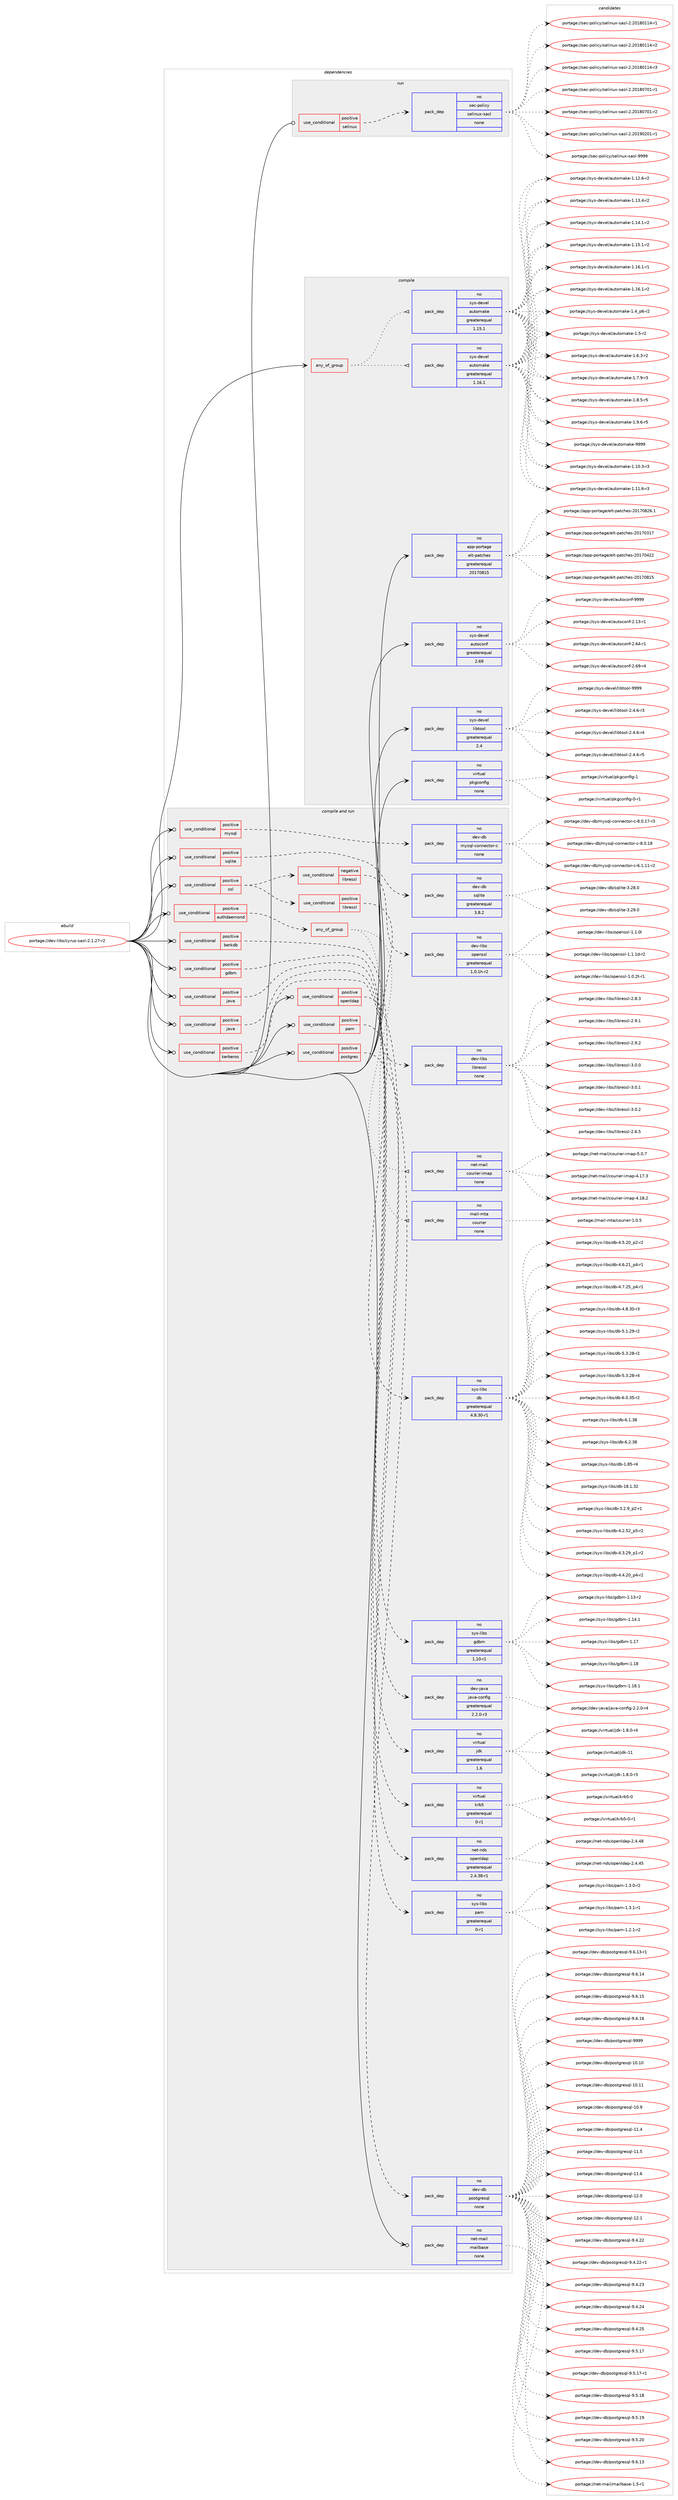digraph prolog {

# *************
# Graph options
# *************

newrank=true;
concentrate=true;
compound=true;
graph [rankdir=LR,fontname=Helvetica,fontsize=10,ranksep=1.5];#, ranksep=2.5, nodesep=0.2];
edge  [arrowhead=vee];
node  [fontname=Helvetica,fontsize=10];

# **********
# The ebuild
# **********

subgraph cluster_leftcol {
color=gray;
rank=same;
label=<<i>ebuild</i>>;
id [label="portage://dev-libs/cyrus-sasl-2.1.27-r2", color=red, width=4, href="../dev-libs/cyrus-sasl-2.1.27-r2.svg"];
}

# ****************
# The dependencies
# ****************

subgraph cluster_midcol {
color=gray;
label=<<i>dependencies</i>>;
subgraph cluster_compile {
fillcolor="#eeeeee";
style=filled;
label=<<i>compile</i>>;
subgraph any2845 {
dependency98266 [label=<<TABLE BORDER="0" CELLBORDER="1" CELLSPACING="0" CELLPADDING="4"><TR><TD CELLPADDING="10">any_of_group</TD></TR></TABLE>>, shape=none, color=red];subgraph pack74829 {
dependency98267 [label=<<TABLE BORDER="0" CELLBORDER="1" CELLSPACING="0" CELLPADDING="4" WIDTH="220"><TR><TD ROWSPAN="6" CELLPADDING="30">pack_dep</TD></TR><TR><TD WIDTH="110">no</TD></TR><TR><TD>sys-devel</TD></TR><TR><TD>automake</TD></TR><TR><TD>greaterequal</TD></TR><TR><TD>1.16.1</TD></TR></TABLE>>, shape=none, color=blue];
}
dependency98266:e -> dependency98267:w [weight=20,style="dotted",arrowhead="oinv"];
subgraph pack74830 {
dependency98268 [label=<<TABLE BORDER="0" CELLBORDER="1" CELLSPACING="0" CELLPADDING="4" WIDTH="220"><TR><TD ROWSPAN="6" CELLPADDING="30">pack_dep</TD></TR><TR><TD WIDTH="110">no</TD></TR><TR><TD>sys-devel</TD></TR><TR><TD>automake</TD></TR><TR><TD>greaterequal</TD></TR><TR><TD>1.15.1</TD></TR></TABLE>>, shape=none, color=blue];
}
dependency98266:e -> dependency98268:w [weight=20,style="dotted",arrowhead="oinv"];
}
id:e -> dependency98266:w [weight=20,style="solid",arrowhead="vee"];
subgraph pack74831 {
dependency98269 [label=<<TABLE BORDER="0" CELLBORDER="1" CELLSPACING="0" CELLPADDING="4" WIDTH="220"><TR><TD ROWSPAN="6" CELLPADDING="30">pack_dep</TD></TR><TR><TD WIDTH="110">no</TD></TR><TR><TD>app-portage</TD></TR><TR><TD>elt-patches</TD></TR><TR><TD>greaterequal</TD></TR><TR><TD>20170815</TD></TR></TABLE>>, shape=none, color=blue];
}
id:e -> dependency98269:w [weight=20,style="solid",arrowhead="vee"];
subgraph pack74832 {
dependency98270 [label=<<TABLE BORDER="0" CELLBORDER="1" CELLSPACING="0" CELLPADDING="4" WIDTH="220"><TR><TD ROWSPAN="6" CELLPADDING="30">pack_dep</TD></TR><TR><TD WIDTH="110">no</TD></TR><TR><TD>sys-devel</TD></TR><TR><TD>autoconf</TD></TR><TR><TD>greaterequal</TD></TR><TR><TD>2.69</TD></TR></TABLE>>, shape=none, color=blue];
}
id:e -> dependency98270:w [weight=20,style="solid",arrowhead="vee"];
subgraph pack74833 {
dependency98271 [label=<<TABLE BORDER="0" CELLBORDER="1" CELLSPACING="0" CELLPADDING="4" WIDTH="220"><TR><TD ROWSPAN="6" CELLPADDING="30">pack_dep</TD></TR><TR><TD WIDTH="110">no</TD></TR><TR><TD>sys-devel</TD></TR><TR><TD>libtool</TD></TR><TR><TD>greaterequal</TD></TR><TR><TD>2.4</TD></TR></TABLE>>, shape=none, color=blue];
}
id:e -> dependency98271:w [weight=20,style="solid",arrowhead="vee"];
subgraph pack74834 {
dependency98272 [label=<<TABLE BORDER="0" CELLBORDER="1" CELLSPACING="0" CELLPADDING="4" WIDTH="220"><TR><TD ROWSPAN="6" CELLPADDING="30">pack_dep</TD></TR><TR><TD WIDTH="110">no</TD></TR><TR><TD>virtual</TD></TR><TR><TD>pkgconfig</TD></TR><TR><TD>none</TD></TR><TR><TD></TD></TR></TABLE>>, shape=none, color=blue];
}
id:e -> dependency98272:w [weight=20,style="solid",arrowhead="vee"];
}
subgraph cluster_compileandrun {
fillcolor="#eeeeee";
style=filled;
label=<<i>compile and run</i>>;
subgraph cond20533 {
dependency98273 [label=<<TABLE BORDER="0" CELLBORDER="1" CELLSPACING="0" CELLPADDING="4"><TR><TD ROWSPAN="3" CELLPADDING="10">use_conditional</TD></TR><TR><TD>positive</TD></TR><TR><TD>authdaemond</TD></TR></TABLE>>, shape=none, color=red];
subgraph any2846 {
dependency98274 [label=<<TABLE BORDER="0" CELLBORDER="1" CELLSPACING="0" CELLPADDING="4"><TR><TD CELLPADDING="10">any_of_group</TD></TR></TABLE>>, shape=none, color=red];subgraph pack74835 {
dependency98275 [label=<<TABLE BORDER="0" CELLBORDER="1" CELLSPACING="0" CELLPADDING="4" WIDTH="220"><TR><TD ROWSPAN="6" CELLPADDING="30">pack_dep</TD></TR><TR><TD WIDTH="110">no</TD></TR><TR><TD>net-mail</TD></TR><TR><TD>courier-imap</TD></TR><TR><TD>none</TD></TR><TR><TD></TD></TR></TABLE>>, shape=none, color=blue];
}
dependency98274:e -> dependency98275:w [weight=20,style="dotted",arrowhead="oinv"];
subgraph pack74836 {
dependency98276 [label=<<TABLE BORDER="0" CELLBORDER="1" CELLSPACING="0" CELLPADDING="4" WIDTH="220"><TR><TD ROWSPAN="6" CELLPADDING="30">pack_dep</TD></TR><TR><TD WIDTH="110">no</TD></TR><TR><TD>mail-mta</TD></TR><TR><TD>courier</TD></TR><TR><TD>none</TD></TR><TR><TD></TD></TR></TABLE>>, shape=none, color=blue];
}
dependency98274:e -> dependency98276:w [weight=20,style="dotted",arrowhead="oinv"];
}
dependency98273:e -> dependency98274:w [weight=20,style="dashed",arrowhead="vee"];
}
id:e -> dependency98273:w [weight=20,style="solid",arrowhead="odotvee"];
subgraph cond20534 {
dependency98277 [label=<<TABLE BORDER="0" CELLBORDER="1" CELLSPACING="0" CELLPADDING="4"><TR><TD ROWSPAN="3" CELLPADDING="10">use_conditional</TD></TR><TR><TD>positive</TD></TR><TR><TD>berkdb</TD></TR></TABLE>>, shape=none, color=red];
subgraph pack74837 {
dependency98278 [label=<<TABLE BORDER="0" CELLBORDER="1" CELLSPACING="0" CELLPADDING="4" WIDTH="220"><TR><TD ROWSPAN="6" CELLPADDING="30">pack_dep</TD></TR><TR><TD WIDTH="110">no</TD></TR><TR><TD>sys-libs</TD></TR><TR><TD>db</TD></TR><TR><TD>greaterequal</TD></TR><TR><TD>4.8.30-r1</TD></TR></TABLE>>, shape=none, color=blue];
}
dependency98277:e -> dependency98278:w [weight=20,style="dashed",arrowhead="vee"];
}
id:e -> dependency98277:w [weight=20,style="solid",arrowhead="odotvee"];
subgraph cond20535 {
dependency98279 [label=<<TABLE BORDER="0" CELLBORDER="1" CELLSPACING="0" CELLPADDING="4"><TR><TD ROWSPAN="3" CELLPADDING="10">use_conditional</TD></TR><TR><TD>positive</TD></TR><TR><TD>gdbm</TD></TR></TABLE>>, shape=none, color=red];
subgraph pack74838 {
dependency98280 [label=<<TABLE BORDER="0" CELLBORDER="1" CELLSPACING="0" CELLPADDING="4" WIDTH="220"><TR><TD ROWSPAN="6" CELLPADDING="30">pack_dep</TD></TR><TR><TD WIDTH="110">no</TD></TR><TR><TD>sys-libs</TD></TR><TR><TD>gdbm</TD></TR><TR><TD>greaterequal</TD></TR><TR><TD>1.10-r1</TD></TR></TABLE>>, shape=none, color=blue];
}
dependency98279:e -> dependency98280:w [weight=20,style="dashed",arrowhead="vee"];
}
id:e -> dependency98279:w [weight=20,style="solid",arrowhead="odotvee"];
subgraph cond20536 {
dependency98281 [label=<<TABLE BORDER="0" CELLBORDER="1" CELLSPACING="0" CELLPADDING="4"><TR><TD ROWSPAN="3" CELLPADDING="10">use_conditional</TD></TR><TR><TD>positive</TD></TR><TR><TD>java</TD></TR></TABLE>>, shape=none, color=red];
subgraph pack74839 {
dependency98282 [label=<<TABLE BORDER="0" CELLBORDER="1" CELLSPACING="0" CELLPADDING="4" WIDTH="220"><TR><TD ROWSPAN="6" CELLPADDING="30">pack_dep</TD></TR><TR><TD WIDTH="110">no</TD></TR><TR><TD>dev-java</TD></TR><TR><TD>java-config</TD></TR><TR><TD>greaterequal</TD></TR><TR><TD>2.2.0-r3</TD></TR></TABLE>>, shape=none, color=blue];
}
dependency98281:e -> dependency98282:w [weight=20,style="dashed",arrowhead="vee"];
}
id:e -> dependency98281:w [weight=20,style="solid",arrowhead="odotvee"];
subgraph cond20537 {
dependency98283 [label=<<TABLE BORDER="0" CELLBORDER="1" CELLSPACING="0" CELLPADDING="4"><TR><TD ROWSPAN="3" CELLPADDING="10">use_conditional</TD></TR><TR><TD>positive</TD></TR><TR><TD>java</TD></TR></TABLE>>, shape=none, color=red];
subgraph pack74840 {
dependency98284 [label=<<TABLE BORDER="0" CELLBORDER="1" CELLSPACING="0" CELLPADDING="4" WIDTH="220"><TR><TD ROWSPAN="6" CELLPADDING="30">pack_dep</TD></TR><TR><TD WIDTH="110">no</TD></TR><TR><TD>virtual</TD></TR><TR><TD>jdk</TD></TR><TR><TD>greaterequal</TD></TR><TR><TD>1.6</TD></TR></TABLE>>, shape=none, color=blue];
}
dependency98283:e -> dependency98284:w [weight=20,style="dashed",arrowhead="vee"];
}
id:e -> dependency98283:w [weight=20,style="solid",arrowhead="odotvee"];
subgraph cond20538 {
dependency98285 [label=<<TABLE BORDER="0" CELLBORDER="1" CELLSPACING="0" CELLPADDING="4"><TR><TD ROWSPAN="3" CELLPADDING="10">use_conditional</TD></TR><TR><TD>positive</TD></TR><TR><TD>kerberos</TD></TR></TABLE>>, shape=none, color=red];
subgraph pack74841 {
dependency98286 [label=<<TABLE BORDER="0" CELLBORDER="1" CELLSPACING="0" CELLPADDING="4" WIDTH="220"><TR><TD ROWSPAN="6" CELLPADDING="30">pack_dep</TD></TR><TR><TD WIDTH="110">no</TD></TR><TR><TD>virtual</TD></TR><TR><TD>krb5</TD></TR><TR><TD>greaterequal</TD></TR><TR><TD>0-r1</TD></TR></TABLE>>, shape=none, color=blue];
}
dependency98285:e -> dependency98286:w [weight=20,style="dashed",arrowhead="vee"];
}
id:e -> dependency98285:w [weight=20,style="solid",arrowhead="odotvee"];
subgraph cond20539 {
dependency98287 [label=<<TABLE BORDER="0" CELLBORDER="1" CELLSPACING="0" CELLPADDING="4"><TR><TD ROWSPAN="3" CELLPADDING="10">use_conditional</TD></TR><TR><TD>positive</TD></TR><TR><TD>mysql</TD></TR></TABLE>>, shape=none, color=red];
subgraph pack74842 {
dependency98288 [label=<<TABLE BORDER="0" CELLBORDER="1" CELLSPACING="0" CELLPADDING="4" WIDTH="220"><TR><TD ROWSPAN="6" CELLPADDING="30">pack_dep</TD></TR><TR><TD WIDTH="110">no</TD></TR><TR><TD>dev-db</TD></TR><TR><TD>mysql-connector-c</TD></TR><TR><TD>none</TD></TR><TR><TD></TD></TR></TABLE>>, shape=none, color=blue];
}
dependency98287:e -> dependency98288:w [weight=20,style="dashed",arrowhead="vee"];
}
id:e -> dependency98287:w [weight=20,style="solid",arrowhead="odotvee"];
subgraph cond20540 {
dependency98289 [label=<<TABLE BORDER="0" CELLBORDER="1" CELLSPACING="0" CELLPADDING="4"><TR><TD ROWSPAN="3" CELLPADDING="10">use_conditional</TD></TR><TR><TD>positive</TD></TR><TR><TD>openldap</TD></TR></TABLE>>, shape=none, color=red];
subgraph pack74843 {
dependency98290 [label=<<TABLE BORDER="0" CELLBORDER="1" CELLSPACING="0" CELLPADDING="4" WIDTH="220"><TR><TD ROWSPAN="6" CELLPADDING="30">pack_dep</TD></TR><TR><TD WIDTH="110">no</TD></TR><TR><TD>net-nds</TD></TR><TR><TD>openldap</TD></TR><TR><TD>greaterequal</TD></TR><TR><TD>2.4.38-r1</TD></TR></TABLE>>, shape=none, color=blue];
}
dependency98289:e -> dependency98290:w [weight=20,style="dashed",arrowhead="vee"];
}
id:e -> dependency98289:w [weight=20,style="solid",arrowhead="odotvee"];
subgraph cond20541 {
dependency98291 [label=<<TABLE BORDER="0" CELLBORDER="1" CELLSPACING="0" CELLPADDING="4"><TR><TD ROWSPAN="3" CELLPADDING="10">use_conditional</TD></TR><TR><TD>positive</TD></TR><TR><TD>pam</TD></TR></TABLE>>, shape=none, color=red];
subgraph pack74844 {
dependency98292 [label=<<TABLE BORDER="0" CELLBORDER="1" CELLSPACING="0" CELLPADDING="4" WIDTH="220"><TR><TD ROWSPAN="6" CELLPADDING="30">pack_dep</TD></TR><TR><TD WIDTH="110">no</TD></TR><TR><TD>sys-libs</TD></TR><TR><TD>pam</TD></TR><TR><TD>greaterequal</TD></TR><TR><TD>0-r1</TD></TR></TABLE>>, shape=none, color=blue];
}
dependency98291:e -> dependency98292:w [weight=20,style="dashed",arrowhead="vee"];
}
id:e -> dependency98291:w [weight=20,style="solid",arrowhead="odotvee"];
subgraph cond20542 {
dependency98293 [label=<<TABLE BORDER="0" CELLBORDER="1" CELLSPACING="0" CELLPADDING="4"><TR><TD ROWSPAN="3" CELLPADDING="10">use_conditional</TD></TR><TR><TD>positive</TD></TR><TR><TD>postgres</TD></TR></TABLE>>, shape=none, color=red];
subgraph pack74845 {
dependency98294 [label=<<TABLE BORDER="0" CELLBORDER="1" CELLSPACING="0" CELLPADDING="4" WIDTH="220"><TR><TD ROWSPAN="6" CELLPADDING="30">pack_dep</TD></TR><TR><TD WIDTH="110">no</TD></TR><TR><TD>dev-db</TD></TR><TR><TD>postgresql</TD></TR><TR><TD>none</TD></TR><TR><TD></TD></TR></TABLE>>, shape=none, color=blue];
}
dependency98293:e -> dependency98294:w [weight=20,style="dashed",arrowhead="vee"];
}
id:e -> dependency98293:w [weight=20,style="solid",arrowhead="odotvee"];
subgraph cond20543 {
dependency98295 [label=<<TABLE BORDER="0" CELLBORDER="1" CELLSPACING="0" CELLPADDING="4"><TR><TD ROWSPAN="3" CELLPADDING="10">use_conditional</TD></TR><TR><TD>positive</TD></TR><TR><TD>sqlite</TD></TR></TABLE>>, shape=none, color=red];
subgraph pack74846 {
dependency98296 [label=<<TABLE BORDER="0" CELLBORDER="1" CELLSPACING="0" CELLPADDING="4" WIDTH="220"><TR><TD ROWSPAN="6" CELLPADDING="30">pack_dep</TD></TR><TR><TD WIDTH="110">no</TD></TR><TR><TD>dev-db</TD></TR><TR><TD>sqlite</TD></TR><TR><TD>greaterequal</TD></TR><TR><TD>3.8.2</TD></TR></TABLE>>, shape=none, color=blue];
}
dependency98295:e -> dependency98296:w [weight=20,style="dashed",arrowhead="vee"];
}
id:e -> dependency98295:w [weight=20,style="solid",arrowhead="odotvee"];
subgraph cond20544 {
dependency98297 [label=<<TABLE BORDER="0" CELLBORDER="1" CELLSPACING="0" CELLPADDING="4"><TR><TD ROWSPAN="3" CELLPADDING="10">use_conditional</TD></TR><TR><TD>positive</TD></TR><TR><TD>ssl</TD></TR></TABLE>>, shape=none, color=red];
subgraph cond20545 {
dependency98298 [label=<<TABLE BORDER="0" CELLBORDER="1" CELLSPACING="0" CELLPADDING="4"><TR><TD ROWSPAN="3" CELLPADDING="10">use_conditional</TD></TR><TR><TD>negative</TD></TR><TR><TD>libressl</TD></TR></TABLE>>, shape=none, color=red];
subgraph pack74847 {
dependency98299 [label=<<TABLE BORDER="0" CELLBORDER="1" CELLSPACING="0" CELLPADDING="4" WIDTH="220"><TR><TD ROWSPAN="6" CELLPADDING="30">pack_dep</TD></TR><TR><TD WIDTH="110">no</TD></TR><TR><TD>dev-libs</TD></TR><TR><TD>openssl</TD></TR><TR><TD>greaterequal</TD></TR><TR><TD>1.0.1h-r2</TD></TR></TABLE>>, shape=none, color=blue];
}
dependency98298:e -> dependency98299:w [weight=20,style="dashed",arrowhead="vee"];
}
dependency98297:e -> dependency98298:w [weight=20,style="dashed",arrowhead="vee"];
subgraph cond20546 {
dependency98300 [label=<<TABLE BORDER="0" CELLBORDER="1" CELLSPACING="0" CELLPADDING="4"><TR><TD ROWSPAN="3" CELLPADDING="10">use_conditional</TD></TR><TR><TD>positive</TD></TR><TR><TD>libressl</TD></TR></TABLE>>, shape=none, color=red];
subgraph pack74848 {
dependency98301 [label=<<TABLE BORDER="0" CELLBORDER="1" CELLSPACING="0" CELLPADDING="4" WIDTH="220"><TR><TD ROWSPAN="6" CELLPADDING="30">pack_dep</TD></TR><TR><TD WIDTH="110">no</TD></TR><TR><TD>dev-libs</TD></TR><TR><TD>libressl</TD></TR><TR><TD>none</TD></TR><TR><TD></TD></TR></TABLE>>, shape=none, color=blue];
}
dependency98300:e -> dependency98301:w [weight=20,style="dashed",arrowhead="vee"];
}
dependency98297:e -> dependency98300:w [weight=20,style="dashed",arrowhead="vee"];
}
id:e -> dependency98297:w [weight=20,style="solid",arrowhead="odotvee"];
subgraph pack74849 {
dependency98302 [label=<<TABLE BORDER="0" CELLBORDER="1" CELLSPACING="0" CELLPADDING="4" WIDTH="220"><TR><TD ROWSPAN="6" CELLPADDING="30">pack_dep</TD></TR><TR><TD WIDTH="110">no</TD></TR><TR><TD>net-mail</TD></TR><TR><TD>mailbase</TD></TR><TR><TD>none</TD></TR><TR><TD></TD></TR></TABLE>>, shape=none, color=blue];
}
id:e -> dependency98302:w [weight=20,style="solid",arrowhead="odotvee"];
}
subgraph cluster_run {
fillcolor="#eeeeee";
style=filled;
label=<<i>run</i>>;
subgraph cond20547 {
dependency98303 [label=<<TABLE BORDER="0" CELLBORDER="1" CELLSPACING="0" CELLPADDING="4"><TR><TD ROWSPAN="3" CELLPADDING="10">use_conditional</TD></TR><TR><TD>positive</TD></TR><TR><TD>selinux</TD></TR></TABLE>>, shape=none, color=red];
subgraph pack74850 {
dependency98304 [label=<<TABLE BORDER="0" CELLBORDER="1" CELLSPACING="0" CELLPADDING="4" WIDTH="220"><TR><TD ROWSPAN="6" CELLPADDING="30">pack_dep</TD></TR><TR><TD WIDTH="110">no</TD></TR><TR><TD>sec-policy</TD></TR><TR><TD>selinux-sasl</TD></TR><TR><TD>none</TD></TR><TR><TD></TD></TR></TABLE>>, shape=none, color=blue];
}
dependency98303:e -> dependency98304:w [weight=20,style="dashed",arrowhead="vee"];
}
id:e -> dependency98303:w [weight=20,style="solid",arrowhead="odot"];
}
}

# **************
# The candidates
# **************

subgraph cluster_choices {
rank=same;
color=gray;
label=<<i>candidates</i>>;

subgraph choice74829 {
color=black;
nodesep=1;
choiceportage11512111545100101118101108479711711611110997107101454946494846514511451 [label="portage://sys-devel/automake-1.10.3-r3", color=red, width=4,href="../sys-devel/automake-1.10.3-r3.svg"];
choiceportage11512111545100101118101108479711711611110997107101454946494946544511451 [label="portage://sys-devel/automake-1.11.6-r3", color=red, width=4,href="../sys-devel/automake-1.11.6-r3.svg"];
choiceportage11512111545100101118101108479711711611110997107101454946495046544511450 [label="portage://sys-devel/automake-1.12.6-r2", color=red, width=4,href="../sys-devel/automake-1.12.6-r2.svg"];
choiceportage11512111545100101118101108479711711611110997107101454946495146524511450 [label="portage://sys-devel/automake-1.13.4-r2", color=red, width=4,href="../sys-devel/automake-1.13.4-r2.svg"];
choiceportage11512111545100101118101108479711711611110997107101454946495246494511450 [label="portage://sys-devel/automake-1.14.1-r2", color=red, width=4,href="../sys-devel/automake-1.14.1-r2.svg"];
choiceportage11512111545100101118101108479711711611110997107101454946495346494511450 [label="portage://sys-devel/automake-1.15.1-r2", color=red, width=4,href="../sys-devel/automake-1.15.1-r2.svg"];
choiceportage11512111545100101118101108479711711611110997107101454946495446494511449 [label="portage://sys-devel/automake-1.16.1-r1", color=red, width=4,href="../sys-devel/automake-1.16.1-r1.svg"];
choiceportage11512111545100101118101108479711711611110997107101454946495446494511450 [label="portage://sys-devel/automake-1.16.1-r2", color=red, width=4,href="../sys-devel/automake-1.16.1-r2.svg"];
choiceportage115121115451001011181011084797117116111109971071014549465295112544511450 [label="portage://sys-devel/automake-1.4_p6-r2", color=red, width=4,href="../sys-devel/automake-1.4_p6-r2.svg"];
choiceportage11512111545100101118101108479711711611110997107101454946534511450 [label="portage://sys-devel/automake-1.5-r2", color=red, width=4,href="../sys-devel/automake-1.5-r2.svg"];
choiceportage115121115451001011181011084797117116111109971071014549465446514511450 [label="portage://sys-devel/automake-1.6.3-r2", color=red, width=4,href="../sys-devel/automake-1.6.3-r2.svg"];
choiceportage115121115451001011181011084797117116111109971071014549465546574511451 [label="portage://sys-devel/automake-1.7.9-r3", color=red, width=4,href="../sys-devel/automake-1.7.9-r3.svg"];
choiceportage115121115451001011181011084797117116111109971071014549465646534511453 [label="portage://sys-devel/automake-1.8.5-r5", color=red, width=4,href="../sys-devel/automake-1.8.5-r5.svg"];
choiceportage115121115451001011181011084797117116111109971071014549465746544511453 [label="portage://sys-devel/automake-1.9.6-r5", color=red, width=4,href="../sys-devel/automake-1.9.6-r5.svg"];
choiceportage115121115451001011181011084797117116111109971071014557575757 [label="portage://sys-devel/automake-9999", color=red, width=4,href="../sys-devel/automake-9999.svg"];
dependency98267:e -> choiceportage11512111545100101118101108479711711611110997107101454946494846514511451:w [style=dotted,weight="100"];
dependency98267:e -> choiceportage11512111545100101118101108479711711611110997107101454946494946544511451:w [style=dotted,weight="100"];
dependency98267:e -> choiceportage11512111545100101118101108479711711611110997107101454946495046544511450:w [style=dotted,weight="100"];
dependency98267:e -> choiceportage11512111545100101118101108479711711611110997107101454946495146524511450:w [style=dotted,weight="100"];
dependency98267:e -> choiceportage11512111545100101118101108479711711611110997107101454946495246494511450:w [style=dotted,weight="100"];
dependency98267:e -> choiceportage11512111545100101118101108479711711611110997107101454946495346494511450:w [style=dotted,weight="100"];
dependency98267:e -> choiceportage11512111545100101118101108479711711611110997107101454946495446494511449:w [style=dotted,weight="100"];
dependency98267:e -> choiceportage11512111545100101118101108479711711611110997107101454946495446494511450:w [style=dotted,weight="100"];
dependency98267:e -> choiceportage115121115451001011181011084797117116111109971071014549465295112544511450:w [style=dotted,weight="100"];
dependency98267:e -> choiceportage11512111545100101118101108479711711611110997107101454946534511450:w [style=dotted,weight="100"];
dependency98267:e -> choiceportage115121115451001011181011084797117116111109971071014549465446514511450:w [style=dotted,weight="100"];
dependency98267:e -> choiceportage115121115451001011181011084797117116111109971071014549465546574511451:w [style=dotted,weight="100"];
dependency98267:e -> choiceportage115121115451001011181011084797117116111109971071014549465646534511453:w [style=dotted,weight="100"];
dependency98267:e -> choiceportage115121115451001011181011084797117116111109971071014549465746544511453:w [style=dotted,weight="100"];
dependency98267:e -> choiceportage115121115451001011181011084797117116111109971071014557575757:w [style=dotted,weight="100"];
}
subgraph choice74830 {
color=black;
nodesep=1;
choiceportage11512111545100101118101108479711711611110997107101454946494846514511451 [label="portage://sys-devel/automake-1.10.3-r3", color=red, width=4,href="../sys-devel/automake-1.10.3-r3.svg"];
choiceportage11512111545100101118101108479711711611110997107101454946494946544511451 [label="portage://sys-devel/automake-1.11.6-r3", color=red, width=4,href="../sys-devel/automake-1.11.6-r3.svg"];
choiceportage11512111545100101118101108479711711611110997107101454946495046544511450 [label="portage://sys-devel/automake-1.12.6-r2", color=red, width=4,href="../sys-devel/automake-1.12.6-r2.svg"];
choiceportage11512111545100101118101108479711711611110997107101454946495146524511450 [label="portage://sys-devel/automake-1.13.4-r2", color=red, width=4,href="../sys-devel/automake-1.13.4-r2.svg"];
choiceportage11512111545100101118101108479711711611110997107101454946495246494511450 [label="portage://sys-devel/automake-1.14.1-r2", color=red, width=4,href="../sys-devel/automake-1.14.1-r2.svg"];
choiceportage11512111545100101118101108479711711611110997107101454946495346494511450 [label="portage://sys-devel/automake-1.15.1-r2", color=red, width=4,href="../sys-devel/automake-1.15.1-r2.svg"];
choiceportage11512111545100101118101108479711711611110997107101454946495446494511449 [label="portage://sys-devel/automake-1.16.1-r1", color=red, width=4,href="../sys-devel/automake-1.16.1-r1.svg"];
choiceportage11512111545100101118101108479711711611110997107101454946495446494511450 [label="portage://sys-devel/automake-1.16.1-r2", color=red, width=4,href="../sys-devel/automake-1.16.1-r2.svg"];
choiceportage115121115451001011181011084797117116111109971071014549465295112544511450 [label="portage://sys-devel/automake-1.4_p6-r2", color=red, width=4,href="../sys-devel/automake-1.4_p6-r2.svg"];
choiceportage11512111545100101118101108479711711611110997107101454946534511450 [label="portage://sys-devel/automake-1.5-r2", color=red, width=4,href="../sys-devel/automake-1.5-r2.svg"];
choiceportage115121115451001011181011084797117116111109971071014549465446514511450 [label="portage://sys-devel/automake-1.6.3-r2", color=red, width=4,href="../sys-devel/automake-1.6.3-r2.svg"];
choiceportage115121115451001011181011084797117116111109971071014549465546574511451 [label="portage://sys-devel/automake-1.7.9-r3", color=red, width=4,href="../sys-devel/automake-1.7.9-r3.svg"];
choiceportage115121115451001011181011084797117116111109971071014549465646534511453 [label="portage://sys-devel/automake-1.8.5-r5", color=red, width=4,href="../sys-devel/automake-1.8.5-r5.svg"];
choiceportage115121115451001011181011084797117116111109971071014549465746544511453 [label="portage://sys-devel/automake-1.9.6-r5", color=red, width=4,href="../sys-devel/automake-1.9.6-r5.svg"];
choiceportage115121115451001011181011084797117116111109971071014557575757 [label="portage://sys-devel/automake-9999", color=red, width=4,href="../sys-devel/automake-9999.svg"];
dependency98268:e -> choiceportage11512111545100101118101108479711711611110997107101454946494846514511451:w [style=dotted,weight="100"];
dependency98268:e -> choiceportage11512111545100101118101108479711711611110997107101454946494946544511451:w [style=dotted,weight="100"];
dependency98268:e -> choiceportage11512111545100101118101108479711711611110997107101454946495046544511450:w [style=dotted,weight="100"];
dependency98268:e -> choiceportage11512111545100101118101108479711711611110997107101454946495146524511450:w [style=dotted,weight="100"];
dependency98268:e -> choiceportage11512111545100101118101108479711711611110997107101454946495246494511450:w [style=dotted,weight="100"];
dependency98268:e -> choiceportage11512111545100101118101108479711711611110997107101454946495346494511450:w [style=dotted,weight="100"];
dependency98268:e -> choiceportage11512111545100101118101108479711711611110997107101454946495446494511449:w [style=dotted,weight="100"];
dependency98268:e -> choiceportage11512111545100101118101108479711711611110997107101454946495446494511450:w [style=dotted,weight="100"];
dependency98268:e -> choiceportage115121115451001011181011084797117116111109971071014549465295112544511450:w [style=dotted,weight="100"];
dependency98268:e -> choiceportage11512111545100101118101108479711711611110997107101454946534511450:w [style=dotted,weight="100"];
dependency98268:e -> choiceportage115121115451001011181011084797117116111109971071014549465446514511450:w [style=dotted,weight="100"];
dependency98268:e -> choiceportage115121115451001011181011084797117116111109971071014549465546574511451:w [style=dotted,weight="100"];
dependency98268:e -> choiceportage115121115451001011181011084797117116111109971071014549465646534511453:w [style=dotted,weight="100"];
dependency98268:e -> choiceportage115121115451001011181011084797117116111109971071014549465746544511453:w [style=dotted,weight="100"];
dependency98268:e -> choiceportage115121115451001011181011084797117116111109971071014557575757:w [style=dotted,weight="100"];
}
subgraph choice74831 {
color=black;
nodesep=1;
choiceportage97112112451121111141169710310147101108116451129711699104101115455048495548514955 [label="portage://app-portage/elt-patches-20170317", color=red, width=4,href="../app-portage/elt-patches-20170317.svg"];
choiceportage97112112451121111141169710310147101108116451129711699104101115455048495548525050 [label="portage://app-portage/elt-patches-20170422", color=red, width=4,href="../app-portage/elt-patches-20170422.svg"];
choiceportage97112112451121111141169710310147101108116451129711699104101115455048495548564953 [label="portage://app-portage/elt-patches-20170815", color=red, width=4,href="../app-portage/elt-patches-20170815.svg"];
choiceportage971121124511211111411697103101471011081164511297116991041011154550484955485650544649 [label="portage://app-portage/elt-patches-20170826.1", color=red, width=4,href="../app-portage/elt-patches-20170826.1.svg"];
dependency98269:e -> choiceportage97112112451121111141169710310147101108116451129711699104101115455048495548514955:w [style=dotted,weight="100"];
dependency98269:e -> choiceportage97112112451121111141169710310147101108116451129711699104101115455048495548525050:w [style=dotted,weight="100"];
dependency98269:e -> choiceportage97112112451121111141169710310147101108116451129711699104101115455048495548564953:w [style=dotted,weight="100"];
dependency98269:e -> choiceportage971121124511211111411697103101471011081164511297116991041011154550484955485650544649:w [style=dotted,weight="100"];
}
subgraph choice74832 {
color=black;
nodesep=1;
choiceportage1151211154510010111810110847971171161119911111010245504649514511449 [label="portage://sys-devel/autoconf-2.13-r1", color=red, width=4,href="../sys-devel/autoconf-2.13-r1.svg"];
choiceportage1151211154510010111810110847971171161119911111010245504654524511449 [label="portage://sys-devel/autoconf-2.64-r1", color=red, width=4,href="../sys-devel/autoconf-2.64-r1.svg"];
choiceportage1151211154510010111810110847971171161119911111010245504654574511452 [label="portage://sys-devel/autoconf-2.69-r4", color=red, width=4,href="../sys-devel/autoconf-2.69-r4.svg"];
choiceportage115121115451001011181011084797117116111991111101024557575757 [label="portage://sys-devel/autoconf-9999", color=red, width=4,href="../sys-devel/autoconf-9999.svg"];
dependency98270:e -> choiceportage1151211154510010111810110847971171161119911111010245504649514511449:w [style=dotted,weight="100"];
dependency98270:e -> choiceportage1151211154510010111810110847971171161119911111010245504654524511449:w [style=dotted,weight="100"];
dependency98270:e -> choiceportage1151211154510010111810110847971171161119911111010245504654574511452:w [style=dotted,weight="100"];
dependency98270:e -> choiceportage115121115451001011181011084797117116111991111101024557575757:w [style=dotted,weight="100"];
}
subgraph choice74833 {
color=black;
nodesep=1;
choiceportage1151211154510010111810110847108105981161111111084550465246544511451 [label="portage://sys-devel/libtool-2.4.6-r3", color=red, width=4,href="../sys-devel/libtool-2.4.6-r3.svg"];
choiceportage1151211154510010111810110847108105981161111111084550465246544511452 [label="portage://sys-devel/libtool-2.4.6-r4", color=red, width=4,href="../sys-devel/libtool-2.4.6-r4.svg"];
choiceportage1151211154510010111810110847108105981161111111084550465246544511453 [label="portage://sys-devel/libtool-2.4.6-r5", color=red, width=4,href="../sys-devel/libtool-2.4.6-r5.svg"];
choiceportage1151211154510010111810110847108105981161111111084557575757 [label="portage://sys-devel/libtool-9999", color=red, width=4,href="../sys-devel/libtool-9999.svg"];
dependency98271:e -> choiceportage1151211154510010111810110847108105981161111111084550465246544511451:w [style=dotted,weight="100"];
dependency98271:e -> choiceportage1151211154510010111810110847108105981161111111084550465246544511452:w [style=dotted,weight="100"];
dependency98271:e -> choiceportage1151211154510010111810110847108105981161111111084550465246544511453:w [style=dotted,weight="100"];
dependency98271:e -> choiceportage1151211154510010111810110847108105981161111111084557575757:w [style=dotted,weight="100"];
}
subgraph choice74834 {
color=black;
nodesep=1;
choiceportage11810511411611797108471121071039911111010210510345484511449 [label="portage://virtual/pkgconfig-0-r1", color=red, width=4,href="../virtual/pkgconfig-0-r1.svg"];
choiceportage1181051141161179710847112107103991111101021051034549 [label="portage://virtual/pkgconfig-1", color=red, width=4,href="../virtual/pkgconfig-1.svg"];
dependency98272:e -> choiceportage11810511411611797108471121071039911111010210510345484511449:w [style=dotted,weight="100"];
dependency98272:e -> choiceportage1181051141161179710847112107103991111101021051034549:w [style=dotted,weight="100"];
}
subgraph choice74835 {
color=black;
nodesep=1;
choiceportage11010111645109971051084799111117114105101114451051099711245524649554651 [label="portage://net-mail/courier-imap-4.17.3", color=red, width=4,href="../net-mail/courier-imap-4.17.3.svg"];
choiceportage11010111645109971051084799111117114105101114451051099711245524649564650 [label="portage://net-mail/courier-imap-4.18.2", color=red, width=4,href="../net-mail/courier-imap-4.18.2.svg"];
choiceportage110101116451099710510847991111171141051011144510510997112455346484655 [label="portage://net-mail/courier-imap-5.0.7", color=red, width=4,href="../net-mail/courier-imap-5.0.7.svg"];
dependency98275:e -> choiceportage11010111645109971051084799111117114105101114451051099711245524649554651:w [style=dotted,weight="100"];
dependency98275:e -> choiceportage11010111645109971051084799111117114105101114451051099711245524649564650:w [style=dotted,weight="100"];
dependency98275:e -> choiceportage110101116451099710510847991111171141051011144510510997112455346484655:w [style=dotted,weight="100"];
}
subgraph choice74836 {
color=black;
nodesep=1;
choiceportage1099710510845109116974799111117114105101114454946484653 [label="portage://mail-mta/courier-1.0.5", color=red, width=4,href="../mail-mta/courier-1.0.5.svg"];
dependency98276:e -> choiceportage1099710510845109116974799111117114105101114454946484653:w [style=dotted,weight="100"];
}
subgraph choice74837 {
color=black;
nodesep=1;
choiceportage1151211154510810598115471009845494656534511452 [label="portage://sys-libs/db-1.85-r4", color=red, width=4,href="../sys-libs/db-1.85-r4.svg"];
choiceportage115121115451081059811547100984549564649465150 [label="portage://sys-libs/db-18.1.32", color=red, width=4,href="../sys-libs/db-18.1.32.svg"];
choiceportage1151211154510810598115471009845514650465795112504511449 [label="portage://sys-libs/db-3.2.9_p2-r1", color=red, width=4,href="../sys-libs/db-3.2.9_p2-r1.svg"];
choiceportage115121115451081059811547100984552465046535095112534511450 [label="portage://sys-libs/db-4.2.52_p5-r2", color=red, width=4,href="../sys-libs/db-4.2.52_p5-r2.svg"];
choiceportage115121115451081059811547100984552465146505795112494511450 [label="portage://sys-libs/db-4.3.29_p1-r2", color=red, width=4,href="../sys-libs/db-4.3.29_p1-r2.svg"];
choiceportage115121115451081059811547100984552465246504895112524511450 [label="portage://sys-libs/db-4.4.20_p4-r2", color=red, width=4,href="../sys-libs/db-4.4.20_p4-r2.svg"];
choiceportage115121115451081059811547100984552465346504895112504511450 [label="portage://sys-libs/db-4.5.20_p2-r2", color=red, width=4,href="../sys-libs/db-4.5.20_p2-r2.svg"];
choiceportage115121115451081059811547100984552465446504995112524511449 [label="portage://sys-libs/db-4.6.21_p4-r1", color=red, width=4,href="../sys-libs/db-4.6.21_p4-r1.svg"];
choiceportage115121115451081059811547100984552465546505395112524511449 [label="portage://sys-libs/db-4.7.25_p4-r1", color=red, width=4,href="../sys-libs/db-4.7.25_p4-r1.svg"];
choiceportage11512111545108105981154710098455246564651484511451 [label="portage://sys-libs/db-4.8.30-r3", color=red, width=4,href="../sys-libs/db-4.8.30-r3.svg"];
choiceportage11512111545108105981154710098455346494650574511450 [label="portage://sys-libs/db-5.1.29-r2", color=red, width=4,href="../sys-libs/db-5.1.29-r2.svg"];
choiceportage11512111545108105981154710098455346514650564511450 [label="portage://sys-libs/db-5.3.28-r2", color=red, width=4,href="../sys-libs/db-5.3.28-r2.svg"];
choiceportage11512111545108105981154710098455346514650564511452 [label="portage://sys-libs/db-5.3.28-r4", color=red, width=4,href="../sys-libs/db-5.3.28-r4.svg"];
choiceportage11512111545108105981154710098455446484651534511450 [label="portage://sys-libs/db-6.0.35-r2", color=red, width=4,href="../sys-libs/db-6.0.35-r2.svg"];
choiceportage1151211154510810598115471009845544649465156 [label="portage://sys-libs/db-6.1.38", color=red, width=4,href="../sys-libs/db-6.1.38.svg"];
choiceportage1151211154510810598115471009845544650465156 [label="portage://sys-libs/db-6.2.38", color=red, width=4,href="../sys-libs/db-6.2.38.svg"];
dependency98278:e -> choiceportage1151211154510810598115471009845494656534511452:w [style=dotted,weight="100"];
dependency98278:e -> choiceportage115121115451081059811547100984549564649465150:w [style=dotted,weight="100"];
dependency98278:e -> choiceportage1151211154510810598115471009845514650465795112504511449:w [style=dotted,weight="100"];
dependency98278:e -> choiceportage115121115451081059811547100984552465046535095112534511450:w [style=dotted,weight="100"];
dependency98278:e -> choiceportage115121115451081059811547100984552465146505795112494511450:w [style=dotted,weight="100"];
dependency98278:e -> choiceportage115121115451081059811547100984552465246504895112524511450:w [style=dotted,weight="100"];
dependency98278:e -> choiceportage115121115451081059811547100984552465346504895112504511450:w [style=dotted,weight="100"];
dependency98278:e -> choiceportage115121115451081059811547100984552465446504995112524511449:w [style=dotted,weight="100"];
dependency98278:e -> choiceportage115121115451081059811547100984552465546505395112524511449:w [style=dotted,weight="100"];
dependency98278:e -> choiceportage11512111545108105981154710098455246564651484511451:w [style=dotted,weight="100"];
dependency98278:e -> choiceportage11512111545108105981154710098455346494650574511450:w [style=dotted,weight="100"];
dependency98278:e -> choiceportage11512111545108105981154710098455346514650564511450:w [style=dotted,weight="100"];
dependency98278:e -> choiceportage11512111545108105981154710098455346514650564511452:w [style=dotted,weight="100"];
dependency98278:e -> choiceportage11512111545108105981154710098455446484651534511450:w [style=dotted,weight="100"];
dependency98278:e -> choiceportage1151211154510810598115471009845544649465156:w [style=dotted,weight="100"];
dependency98278:e -> choiceportage1151211154510810598115471009845544650465156:w [style=dotted,weight="100"];
}
subgraph choice74838 {
color=black;
nodesep=1;
choiceportage1151211154510810598115471031009810945494649514511450 [label="portage://sys-libs/gdbm-1.13-r2", color=red, width=4,href="../sys-libs/gdbm-1.13-r2.svg"];
choiceportage1151211154510810598115471031009810945494649524649 [label="portage://sys-libs/gdbm-1.14.1", color=red, width=4,href="../sys-libs/gdbm-1.14.1.svg"];
choiceportage115121115451081059811547103100981094549464955 [label="portage://sys-libs/gdbm-1.17", color=red, width=4,href="../sys-libs/gdbm-1.17.svg"];
choiceportage115121115451081059811547103100981094549464956 [label="portage://sys-libs/gdbm-1.18", color=red, width=4,href="../sys-libs/gdbm-1.18.svg"];
choiceportage1151211154510810598115471031009810945494649564649 [label="portage://sys-libs/gdbm-1.18.1", color=red, width=4,href="../sys-libs/gdbm-1.18.1.svg"];
dependency98280:e -> choiceportage1151211154510810598115471031009810945494649514511450:w [style=dotted,weight="100"];
dependency98280:e -> choiceportage1151211154510810598115471031009810945494649524649:w [style=dotted,weight="100"];
dependency98280:e -> choiceportage115121115451081059811547103100981094549464955:w [style=dotted,weight="100"];
dependency98280:e -> choiceportage115121115451081059811547103100981094549464956:w [style=dotted,weight="100"];
dependency98280:e -> choiceportage1151211154510810598115471031009810945494649564649:w [style=dotted,weight="100"];
}
subgraph choice74839 {
color=black;
nodesep=1;
choiceportage10010111845106971189747106971189745991111101021051034550465046484511452 [label="portage://dev-java/java-config-2.2.0-r4", color=red, width=4,href="../dev-java/java-config-2.2.0-r4.svg"];
dependency98282:e -> choiceportage10010111845106971189747106971189745991111101021051034550465046484511452:w [style=dotted,weight="100"];
}
subgraph choice74840 {
color=black;
nodesep=1;
choiceportage11810511411611797108471061001074549465646484511451 [label="portage://virtual/jdk-1.8.0-r3", color=red, width=4,href="../virtual/jdk-1.8.0-r3.svg"];
choiceportage11810511411611797108471061001074549465646484511452 [label="portage://virtual/jdk-1.8.0-r4", color=red, width=4,href="../virtual/jdk-1.8.0-r4.svg"];
choiceportage1181051141161179710847106100107454949 [label="portage://virtual/jdk-11", color=red, width=4,href="../virtual/jdk-11.svg"];
dependency98284:e -> choiceportage11810511411611797108471061001074549465646484511451:w [style=dotted,weight="100"];
dependency98284:e -> choiceportage11810511411611797108471061001074549465646484511452:w [style=dotted,weight="100"];
dependency98284:e -> choiceportage1181051141161179710847106100107454949:w [style=dotted,weight="100"];
}
subgraph choice74841 {
color=black;
nodesep=1;
choiceportage118105114116117971084710711498534548 [label="portage://virtual/krb5-0", color=red, width=4,href="../virtual/krb5-0.svg"];
choiceportage1181051141161179710847107114985345484511449 [label="portage://virtual/krb5-0-r1", color=red, width=4,href="../virtual/krb5-0-r1.svg"];
dependency98286:e -> choiceportage118105114116117971084710711498534548:w [style=dotted,weight="100"];
dependency98286:e -> choiceportage1181051141161179710847107114985345484511449:w [style=dotted,weight="100"];
}
subgraph choice74842 {
color=black;
nodesep=1;
choiceportage1001011184510098471091211151131084599111110110101991161111144599455446494649494511450 [label="portage://dev-db/mysql-connector-c-6.1.11-r2", color=red, width=4,href="../dev-db/mysql-connector-c-6.1.11-r2.svg"];
choiceportage1001011184510098471091211151131084599111110110101991161111144599455646484649554511451 [label="portage://dev-db/mysql-connector-c-8.0.17-r3", color=red, width=4,href="../dev-db/mysql-connector-c-8.0.17-r3.svg"];
choiceportage100101118451009847109121115113108459911111011010199116111114459945564648464956 [label="portage://dev-db/mysql-connector-c-8.0.18", color=red, width=4,href="../dev-db/mysql-connector-c-8.0.18.svg"];
dependency98288:e -> choiceportage1001011184510098471091211151131084599111110110101991161111144599455446494649494511450:w [style=dotted,weight="100"];
dependency98288:e -> choiceportage1001011184510098471091211151131084599111110110101991161111144599455646484649554511451:w [style=dotted,weight="100"];
dependency98288:e -> choiceportage100101118451009847109121115113108459911111011010199116111114459945564648464956:w [style=dotted,weight="100"];
}
subgraph choice74843 {
color=black;
nodesep=1;
choiceportage11010111645110100115471111121011101081009711245504652465253 [label="portage://net-nds/openldap-2.4.45", color=red, width=4,href="../net-nds/openldap-2.4.45.svg"];
choiceportage11010111645110100115471111121011101081009711245504652465256 [label="portage://net-nds/openldap-2.4.48", color=red, width=4,href="../net-nds/openldap-2.4.48.svg"];
dependency98290:e -> choiceportage11010111645110100115471111121011101081009711245504652465253:w [style=dotted,weight="100"];
dependency98290:e -> choiceportage11010111645110100115471111121011101081009711245504652465256:w [style=dotted,weight="100"];
}
subgraph choice74844 {
color=black;
nodesep=1;
choiceportage115121115451081059811547112971094549465046494511450 [label="portage://sys-libs/pam-1.2.1-r2", color=red, width=4,href="../sys-libs/pam-1.2.1-r2.svg"];
choiceportage115121115451081059811547112971094549465146484511450 [label="portage://sys-libs/pam-1.3.0-r2", color=red, width=4,href="../sys-libs/pam-1.3.0-r2.svg"];
choiceportage115121115451081059811547112971094549465146494511449 [label="portage://sys-libs/pam-1.3.1-r1", color=red, width=4,href="../sys-libs/pam-1.3.1-r1.svg"];
dependency98292:e -> choiceportage115121115451081059811547112971094549465046494511450:w [style=dotted,weight="100"];
dependency98292:e -> choiceportage115121115451081059811547112971094549465146484511450:w [style=dotted,weight="100"];
dependency98292:e -> choiceportage115121115451081059811547112971094549465146494511449:w [style=dotted,weight="100"];
}
subgraph choice74845 {
color=black;
nodesep=1;
choiceportage100101118451009847112111115116103114101115113108454948464948 [label="portage://dev-db/postgresql-10.10", color=red, width=4,href="../dev-db/postgresql-10.10.svg"];
choiceportage100101118451009847112111115116103114101115113108454948464949 [label="portage://dev-db/postgresql-10.11", color=red, width=4,href="../dev-db/postgresql-10.11.svg"];
choiceportage1001011184510098471121111151161031141011151131084549484657 [label="portage://dev-db/postgresql-10.9", color=red, width=4,href="../dev-db/postgresql-10.9.svg"];
choiceportage1001011184510098471121111151161031141011151131084549494652 [label="portage://dev-db/postgresql-11.4", color=red, width=4,href="../dev-db/postgresql-11.4.svg"];
choiceportage1001011184510098471121111151161031141011151131084549494653 [label="portage://dev-db/postgresql-11.5", color=red, width=4,href="../dev-db/postgresql-11.5.svg"];
choiceportage1001011184510098471121111151161031141011151131084549494654 [label="portage://dev-db/postgresql-11.6", color=red, width=4,href="../dev-db/postgresql-11.6.svg"];
choiceportage1001011184510098471121111151161031141011151131084549504648 [label="portage://dev-db/postgresql-12.0", color=red, width=4,href="../dev-db/postgresql-12.0.svg"];
choiceportage1001011184510098471121111151161031141011151131084549504649 [label="portage://dev-db/postgresql-12.1", color=red, width=4,href="../dev-db/postgresql-12.1.svg"];
choiceportage10010111845100984711211111511610311410111511310845574652465050 [label="portage://dev-db/postgresql-9.4.22", color=red, width=4,href="../dev-db/postgresql-9.4.22.svg"];
choiceportage100101118451009847112111115116103114101115113108455746524650504511449 [label="portage://dev-db/postgresql-9.4.22-r1", color=red, width=4,href="../dev-db/postgresql-9.4.22-r1.svg"];
choiceportage10010111845100984711211111511610311410111511310845574652465051 [label="portage://dev-db/postgresql-9.4.23", color=red, width=4,href="../dev-db/postgresql-9.4.23.svg"];
choiceportage10010111845100984711211111511610311410111511310845574652465052 [label="portage://dev-db/postgresql-9.4.24", color=red, width=4,href="../dev-db/postgresql-9.4.24.svg"];
choiceportage10010111845100984711211111511610311410111511310845574652465053 [label="portage://dev-db/postgresql-9.4.25", color=red, width=4,href="../dev-db/postgresql-9.4.25.svg"];
choiceportage10010111845100984711211111511610311410111511310845574653464955 [label="portage://dev-db/postgresql-9.5.17", color=red, width=4,href="../dev-db/postgresql-9.5.17.svg"];
choiceportage100101118451009847112111115116103114101115113108455746534649554511449 [label="portage://dev-db/postgresql-9.5.17-r1", color=red, width=4,href="../dev-db/postgresql-9.5.17-r1.svg"];
choiceportage10010111845100984711211111511610311410111511310845574653464956 [label="portage://dev-db/postgresql-9.5.18", color=red, width=4,href="../dev-db/postgresql-9.5.18.svg"];
choiceportage10010111845100984711211111511610311410111511310845574653464957 [label="portage://dev-db/postgresql-9.5.19", color=red, width=4,href="../dev-db/postgresql-9.5.19.svg"];
choiceportage10010111845100984711211111511610311410111511310845574653465048 [label="portage://dev-db/postgresql-9.5.20", color=red, width=4,href="../dev-db/postgresql-9.5.20.svg"];
choiceportage10010111845100984711211111511610311410111511310845574654464951 [label="portage://dev-db/postgresql-9.6.13", color=red, width=4,href="../dev-db/postgresql-9.6.13.svg"];
choiceportage100101118451009847112111115116103114101115113108455746544649514511449 [label="portage://dev-db/postgresql-9.6.13-r1", color=red, width=4,href="../dev-db/postgresql-9.6.13-r1.svg"];
choiceportage10010111845100984711211111511610311410111511310845574654464952 [label="portage://dev-db/postgresql-9.6.14", color=red, width=4,href="../dev-db/postgresql-9.6.14.svg"];
choiceportage10010111845100984711211111511610311410111511310845574654464953 [label="portage://dev-db/postgresql-9.6.15", color=red, width=4,href="../dev-db/postgresql-9.6.15.svg"];
choiceportage10010111845100984711211111511610311410111511310845574654464954 [label="portage://dev-db/postgresql-9.6.16", color=red, width=4,href="../dev-db/postgresql-9.6.16.svg"];
choiceportage1001011184510098471121111151161031141011151131084557575757 [label="portage://dev-db/postgresql-9999", color=red, width=4,href="../dev-db/postgresql-9999.svg"];
dependency98294:e -> choiceportage100101118451009847112111115116103114101115113108454948464948:w [style=dotted,weight="100"];
dependency98294:e -> choiceportage100101118451009847112111115116103114101115113108454948464949:w [style=dotted,weight="100"];
dependency98294:e -> choiceportage1001011184510098471121111151161031141011151131084549484657:w [style=dotted,weight="100"];
dependency98294:e -> choiceportage1001011184510098471121111151161031141011151131084549494652:w [style=dotted,weight="100"];
dependency98294:e -> choiceportage1001011184510098471121111151161031141011151131084549494653:w [style=dotted,weight="100"];
dependency98294:e -> choiceportage1001011184510098471121111151161031141011151131084549494654:w [style=dotted,weight="100"];
dependency98294:e -> choiceportage1001011184510098471121111151161031141011151131084549504648:w [style=dotted,weight="100"];
dependency98294:e -> choiceportage1001011184510098471121111151161031141011151131084549504649:w [style=dotted,weight="100"];
dependency98294:e -> choiceportage10010111845100984711211111511610311410111511310845574652465050:w [style=dotted,weight="100"];
dependency98294:e -> choiceportage100101118451009847112111115116103114101115113108455746524650504511449:w [style=dotted,weight="100"];
dependency98294:e -> choiceportage10010111845100984711211111511610311410111511310845574652465051:w [style=dotted,weight="100"];
dependency98294:e -> choiceportage10010111845100984711211111511610311410111511310845574652465052:w [style=dotted,weight="100"];
dependency98294:e -> choiceportage10010111845100984711211111511610311410111511310845574652465053:w [style=dotted,weight="100"];
dependency98294:e -> choiceportage10010111845100984711211111511610311410111511310845574653464955:w [style=dotted,weight="100"];
dependency98294:e -> choiceportage100101118451009847112111115116103114101115113108455746534649554511449:w [style=dotted,weight="100"];
dependency98294:e -> choiceportage10010111845100984711211111511610311410111511310845574653464956:w [style=dotted,weight="100"];
dependency98294:e -> choiceportage10010111845100984711211111511610311410111511310845574653464957:w [style=dotted,weight="100"];
dependency98294:e -> choiceportage10010111845100984711211111511610311410111511310845574653465048:w [style=dotted,weight="100"];
dependency98294:e -> choiceportage10010111845100984711211111511610311410111511310845574654464951:w [style=dotted,weight="100"];
dependency98294:e -> choiceportage100101118451009847112111115116103114101115113108455746544649514511449:w [style=dotted,weight="100"];
dependency98294:e -> choiceportage10010111845100984711211111511610311410111511310845574654464952:w [style=dotted,weight="100"];
dependency98294:e -> choiceportage10010111845100984711211111511610311410111511310845574654464953:w [style=dotted,weight="100"];
dependency98294:e -> choiceportage10010111845100984711211111511610311410111511310845574654464954:w [style=dotted,weight="100"];
dependency98294:e -> choiceportage1001011184510098471121111151161031141011151131084557575757:w [style=dotted,weight="100"];
}
subgraph choice74846 {
color=black;
nodesep=1;
choiceportage10010111845100984711511310810511610145514650564648 [label="portage://dev-db/sqlite-3.28.0", color=red, width=4,href="../dev-db/sqlite-3.28.0.svg"];
choiceportage10010111845100984711511310810511610145514650574648 [label="portage://dev-db/sqlite-3.29.0", color=red, width=4,href="../dev-db/sqlite-3.29.0.svg"];
dependency98296:e -> choiceportage10010111845100984711511310810511610145514650564648:w [style=dotted,weight="100"];
dependency98296:e -> choiceportage10010111845100984711511310810511610145514650574648:w [style=dotted,weight="100"];
}
subgraph choice74847 {
color=black;
nodesep=1;
choiceportage1001011184510810598115471111121011101151151084549464846501164511449 [label="portage://dev-libs/openssl-1.0.2t-r1", color=red, width=4,href="../dev-libs/openssl-1.0.2t-r1.svg"];
choiceportage100101118451081059811547111112101110115115108454946494648108 [label="portage://dev-libs/openssl-1.1.0l", color=red, width=4,href="../dev-libs/openssl-1.1.0l.svg"];
choiceportage1001011184510810598115471111121011101151151084549464946491004511450 [label="portage://dev-libs/openssl-1.1.1d-r2", color=red, width=4,href="../dev-libs/openssl-1.1.1d-r2.svg"];
dependency98299:e -> choiceportage1001011184510810598115471111121011101151151084549464846501164511449:w [style=dotted,weight="100"];
dependency98299:e -> choiceportage100101118451081059811547111112101110115115108454946494648108:w [style=dotted,weight="100"];
dependency98299:e -> choiceportage1001011184510810598115471111121011101151151084549464946491004511450:w [style=dotted,weight="100"];
}
subgraph choice74848 {
color=black;
nodesep=1;
choiceportage10010111845108105981154710810598114101115115108455046544653 [label="portage://dev-libs/libressl-2.6.5", color=red, width=4,href="../dev-libs/libressl-2.6.5.svg"];
choiceportage10010111845108105981154710810598114101115115108455046564651 [label="portage://dev-libs/libressl-2.8.3", color=red, width=4,href="../dev-libs/libressl-2.8.3.svg"];
choiceportage10010111845108105981154710810598114101115115108455046574649 [label="portage://dev-libs/libressl-2.9.1", color=red, width=4,href="../dev-libs/libressl-2.9.1.svg"];
choiceportage10010111845108105981154710810598114101115115108455046574650 [label="portage://dev-libs/libressl-2.9.2", color=red, width=4,href="../dev-libs/libressl-2.9.2.svg"];
choiceportage10010111845108105981154710810598114101115115108455146484648 [label="portage://dev-libs/libressl-3.0.0", color=red, width=4,href="../dev-libs/libressl-3.0.0.svg"];
choiceportage10010111845108105981154710810598114101115115108455146484649 [label="portage://dev-libs/libressl-3.0.1", color=red, width=4,href="../dev-libs/libressl-3.0.1.svg"];
choiceportage10010111845108105981154710810598114101115115108455146484650 [label="portage://dev-libs/libressl-3.0.2", color=red, width=4,href="../dev-libs/libressl-3.0.2.svg"];
dependency98301:e -> choiceportage10010111845108105981154710810598114101115115108455046544653:w [style=dotted,weight="100"];
dependency98301:e -> choiceportage10010111845108105981154710810598114101115115108455046564651:w [style=dotted,weight="100"];
dependency98301:e -> choiceportage10010111845108105981154710810598114101115115108455046574649:w [style=dotted,weight="100"];
dependency98301:e -> choiceportage10010111845108105981154710810598114101115115108455046574650:w [style=dotted,weight="100"];
dependency98301:e -> choiceportage10010111845108105981154710810598114101115115108455146484648:w [style=dotted,weight="100"];
dependency98301:e -> choiceportage10010111845108105981154710810598114101115115108455146484649:w [style=dotted,weight="100"];
dependency98301:e -> choiceportage10010111845108105981154710810598114101115115108455146484650:w [style=dotted,weight="100"];
}
subgraph choice74849 {
color=black;
nodesep=1;
choiceportage110101116451099710510847109971051089897115101454946534511449 [label="portage://net-mail/mailbase-1.5-r1", color=red, width=4,href="../net-mail/mailbase-1.5-r1.svg"];
dependency98302:e -> choiceportage110101116451099710510847109971051089897115101454946534511449:w [style=dotted,weight="100"];
}
subgraph choice74850 {
color=black;
nodesep=1;
choiceportage11510199451121111081059912147115101108105110117120451159711510845504650484956484949524511449 [label="portage://sec-policy/selinux-sasl-2.20180114-r1", color=red, width=4,href="../sec-policy/selinux-sasl-2.20180114-r1.svg"];
choiceportage11510199451121111081059912147115101108105110117120451159711510845504650484956484949524511450 [label="portage://sec-policy/selinux-sasl-2.20180114-r2", color=red, width=4,href="../sec-policy/selinux-sasl-2.20180114-r2.svg"];
choiceportage11510199451121111081059912147115101108105110117120451159711510845504650484956484949524511451 [label="portage://sec-policy/selinux-sasl-2.20180114-r3", color=red, width=4,href="../sec-policy/selinux-sasl-2.20180114-r3.svg"];
choiceportage11510199451121111081059912147115101108105110117120451159711510845504650484956485548494511449 [label="portage://sec-policy/selinux-sasl-2.20180701-r1", color=red, width=4,href="../sec-policy/selinux-sasl-2.20180701-r1.svg"];
choiceportage11510199451121111081059912147115101108105110117120451159711510845504650484956485548494511450 [label="portage://sec-policy/selinux-sasl-2.20180701-r2", color=red, width=4,href="../sec-policy/selinux-sasl-2.20180701-r2.svg"];
choiceportage11510199451121111081059912147115101108105110117120451159711510845504650484957485048494511449 [label="portage://sec-policy/selinux-sasl-2.20190201-r1", color=red, width=4,href="../sec-policy/selinux-sasl-2.20190201-r1.svg"];
choiceportage1151019945112111108105991214711510110810511011712045115971151084557575757 [label="portage://sec-policy/selinux-sasl-9999", color=red, width=4,href="../sec-policy/selinux-sasl-9999.svg"];
dependency98304:e -> choiceportage11510199451121111081059912147115101108105110117120451159711510845504650484956484949524511449:w [style=dotted,weight="100"];
dependency98304:e -> choiceportage11510199451121111081059912147115101108105110117120451159711510845504650484956484949524511450:w [style=dotted,weight="100"];
dependency98304:e -> choiceportage11510199451121111081059912147115101108105110117120451159711510845504650484956484949524511451:w [style=dotted,weight="100"];
dependency98304:e -> choiceportage11510199451121111081059912147115101108105110117120451159711510845504650484956485548494511449:w [style=dotted,weight="100"];
dependency98304:e -> choiceportage11510199451121111081059912147115101108105110117120451159711510845504650484956485548494511450:w [style=dotted,weight="100"];
dependency98304:e -> choiceportage11510199451121111081059912147115101108105110117120451159711510845504650484957485048494511449:w [style=dotted,weight="100"];
dependency98304:e -> choiceportage1151019945112111108105991214711510110810511011712045115971151084557575757:w [style=dotted,weight="100"];
}
}

}

